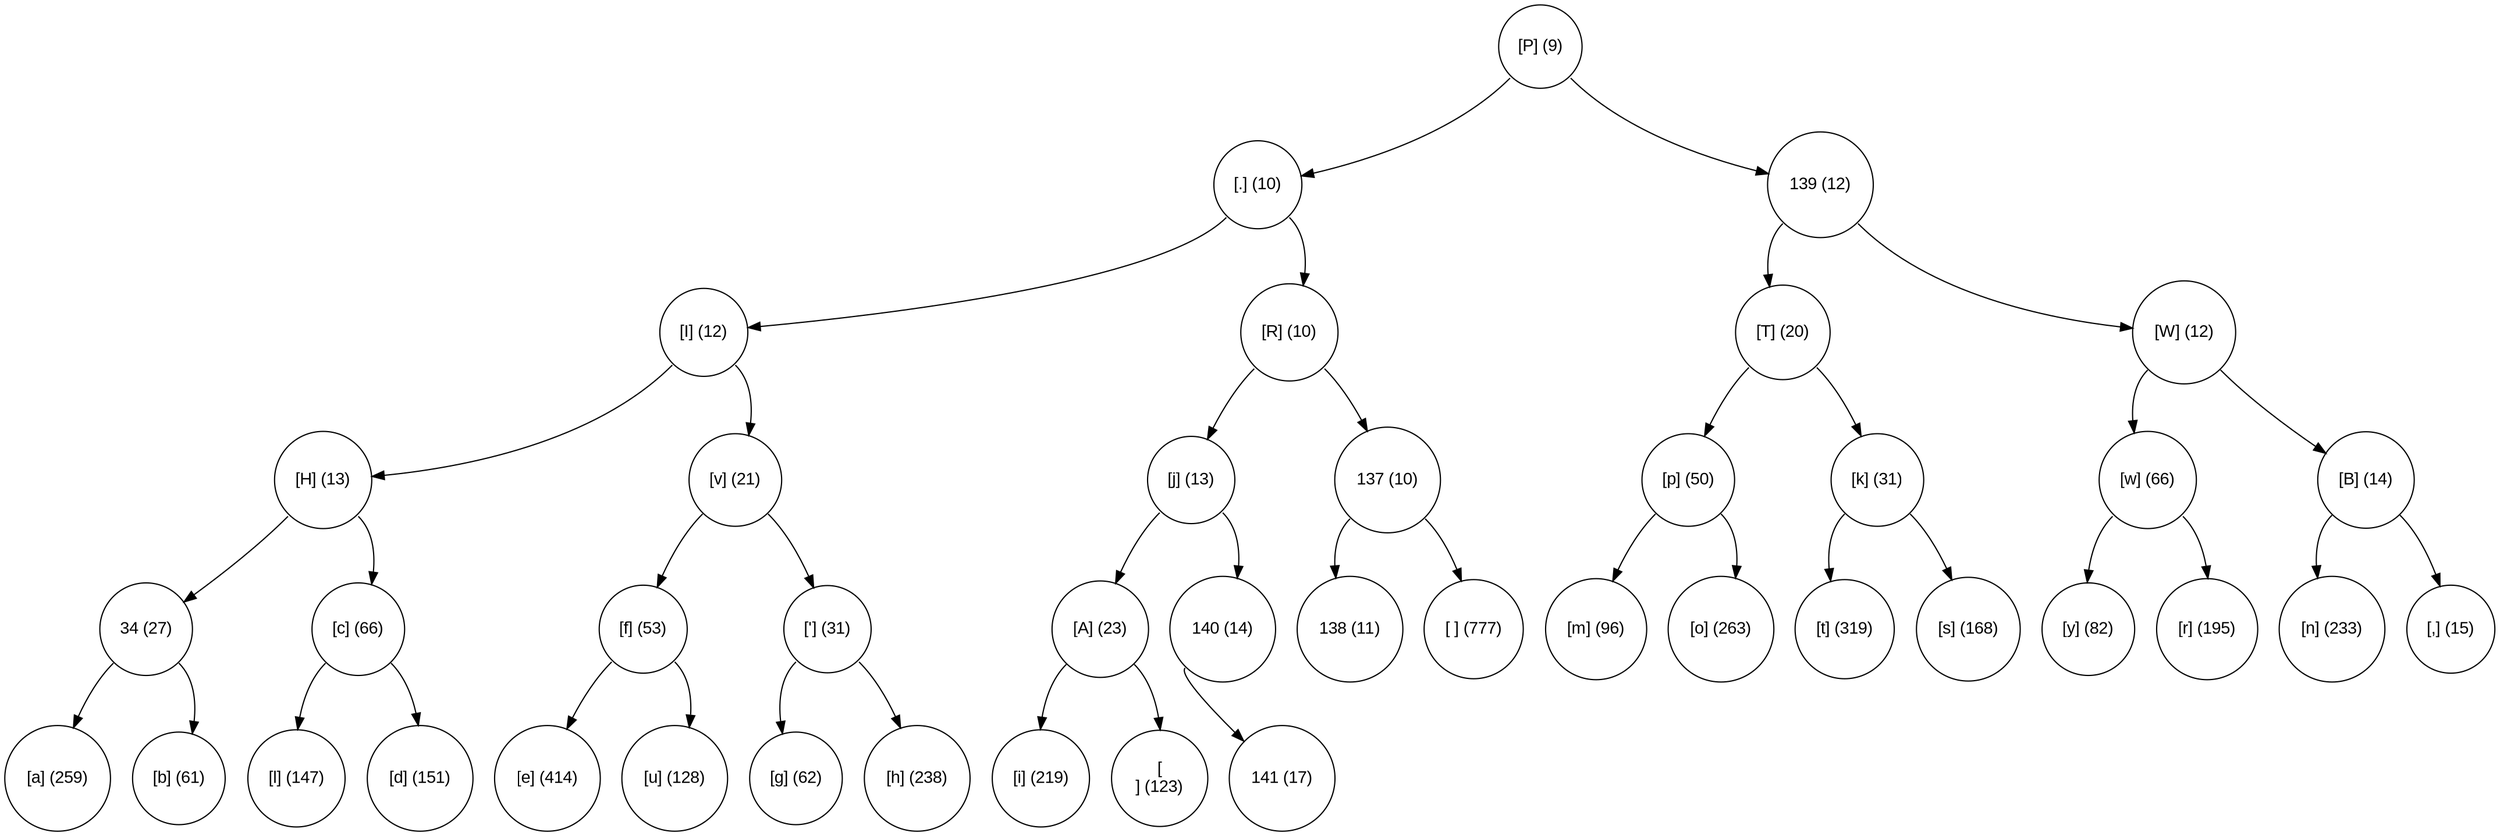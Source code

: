 digraph move_up {
	node [fontname="Arial", shape="circle", width=0.5]; 

	0 [label = "[P] (9)"];
	0:sw -> 1;
	1 [label = "[.] (10)"];
	1:sw -> 3;
	3 [label = "[I] (12)"];
	3:sw -> 7;
	7 [label = "[H] (13)"];
	7:sw -> 15;
	15 [label = "34 (27)"];
	15:sw -> 31;
	31 [label = "[a] (259)"];
	15:se -> 32;
	32 [label = "[b] (61)"];
	7:se -> 16;
	16 [label = "[c] (66)"];
	16:sw -> 33;
	33 [label = "[l] (147)"];
	16:se -> 34;
	34 [label = "[d] (151)"];
	3:se -> 8;
	8 [label = "[v] (21)"];
	8:sw -> 17;
	17 [label = "[f] (53)"];
	17:sw -> 35;
	35 [label = "[e] (414)"];
	17:se -> 36;
	36 [label = "[u] (128)"];
	8:se -> 18;
	18 [label = "['] (31)"];
	18:sw -> 37;
	37 [label = "[g] (62)"];
	18:se -> 38;
	38 [label = "[h] (238)"];
	1:se -> 4;
	4 [label = "[R] (10)"];
	4:sw -> 9;
	9 [label = "[j] (13)"];
	9:sw -> 19;
	19 [label = "[A] (23)"];
	19:sw -> 39;
	39 [label = "[i] (219)"];
	19:se -> 40;
	40 [label = "[
] (123)"];
	9:se -> 20;
	20 [label = "140 (14)"];
	20:sw -> 41;
	41 [label = "141 (17)"];
	4:se -> 10;
	10 [label = "137 (10)"];
	10:sw -> 21;
	21 [label = "138 (11)"];
	10:se -> 22;
	22 [label = "[ ] (777)"];
	0:se -> 2;
	2 [label = "139 (12)"];
	2:sw -> 5;
	5 [label = "[T] (20)"];
	5:sw -> 11;
	11 [label = "[p] (50)"];
	11:sw -> 23;
	23 [label = "[m] (96)"];
	11:se -> 24;
	24 [label = "[o] (263)"];
	5:se -> 12;
	12 [label = "[k] (31)"];
	12:sw -> 25;
	25 [label = "[t] (319)"];
	12:se -> 26;
	26 [label = "[s] (168)"];
	2:se -> 6;
	6 [label = "[W] (12)"];
	6:sw -> 13;
	13 [label = "[w] (66)"];
	13:sw -> 27;
	27 [label = "[y] (82)"];
	13:se -> 28;
	28 [label = "[r] (195)"];
	6:se -> 14;
	14 [label = "[B] (14)"];
	14:sw -> 29;
	29 [label = "[n] (233)"];
	14:se -> 30;
	30 [label = "[,] (15)"];
}

